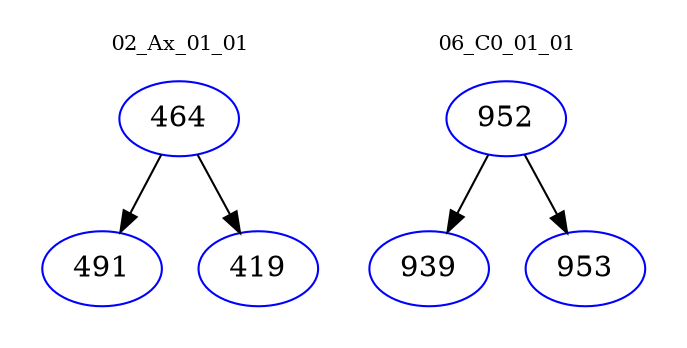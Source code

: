 digraph{
subgraph cluster_0 {
color = white
label = "02_Ax_01_01";
fontsize=10;
T0_464 [label="464", color="blue"]
T0_464 -> T0_491 [color="black"]
T0_491 [label="491", color="blue"]
T0_464 -> T0_419 [color="black"]
T0_419 [label="419", color="blue"]
}
subgraph cluster_1 {
color = white
label = "06_C0_01_01";
fontsize=10;
T1_952 [label="952", color="blue"]
T1_952 -> T1_939 [color="black"]
T1_939 [label="939", color="blue"]
T1_952 -> T1_953 [color="black"]
T1_953 [label="953", color="blue"]
}
}
